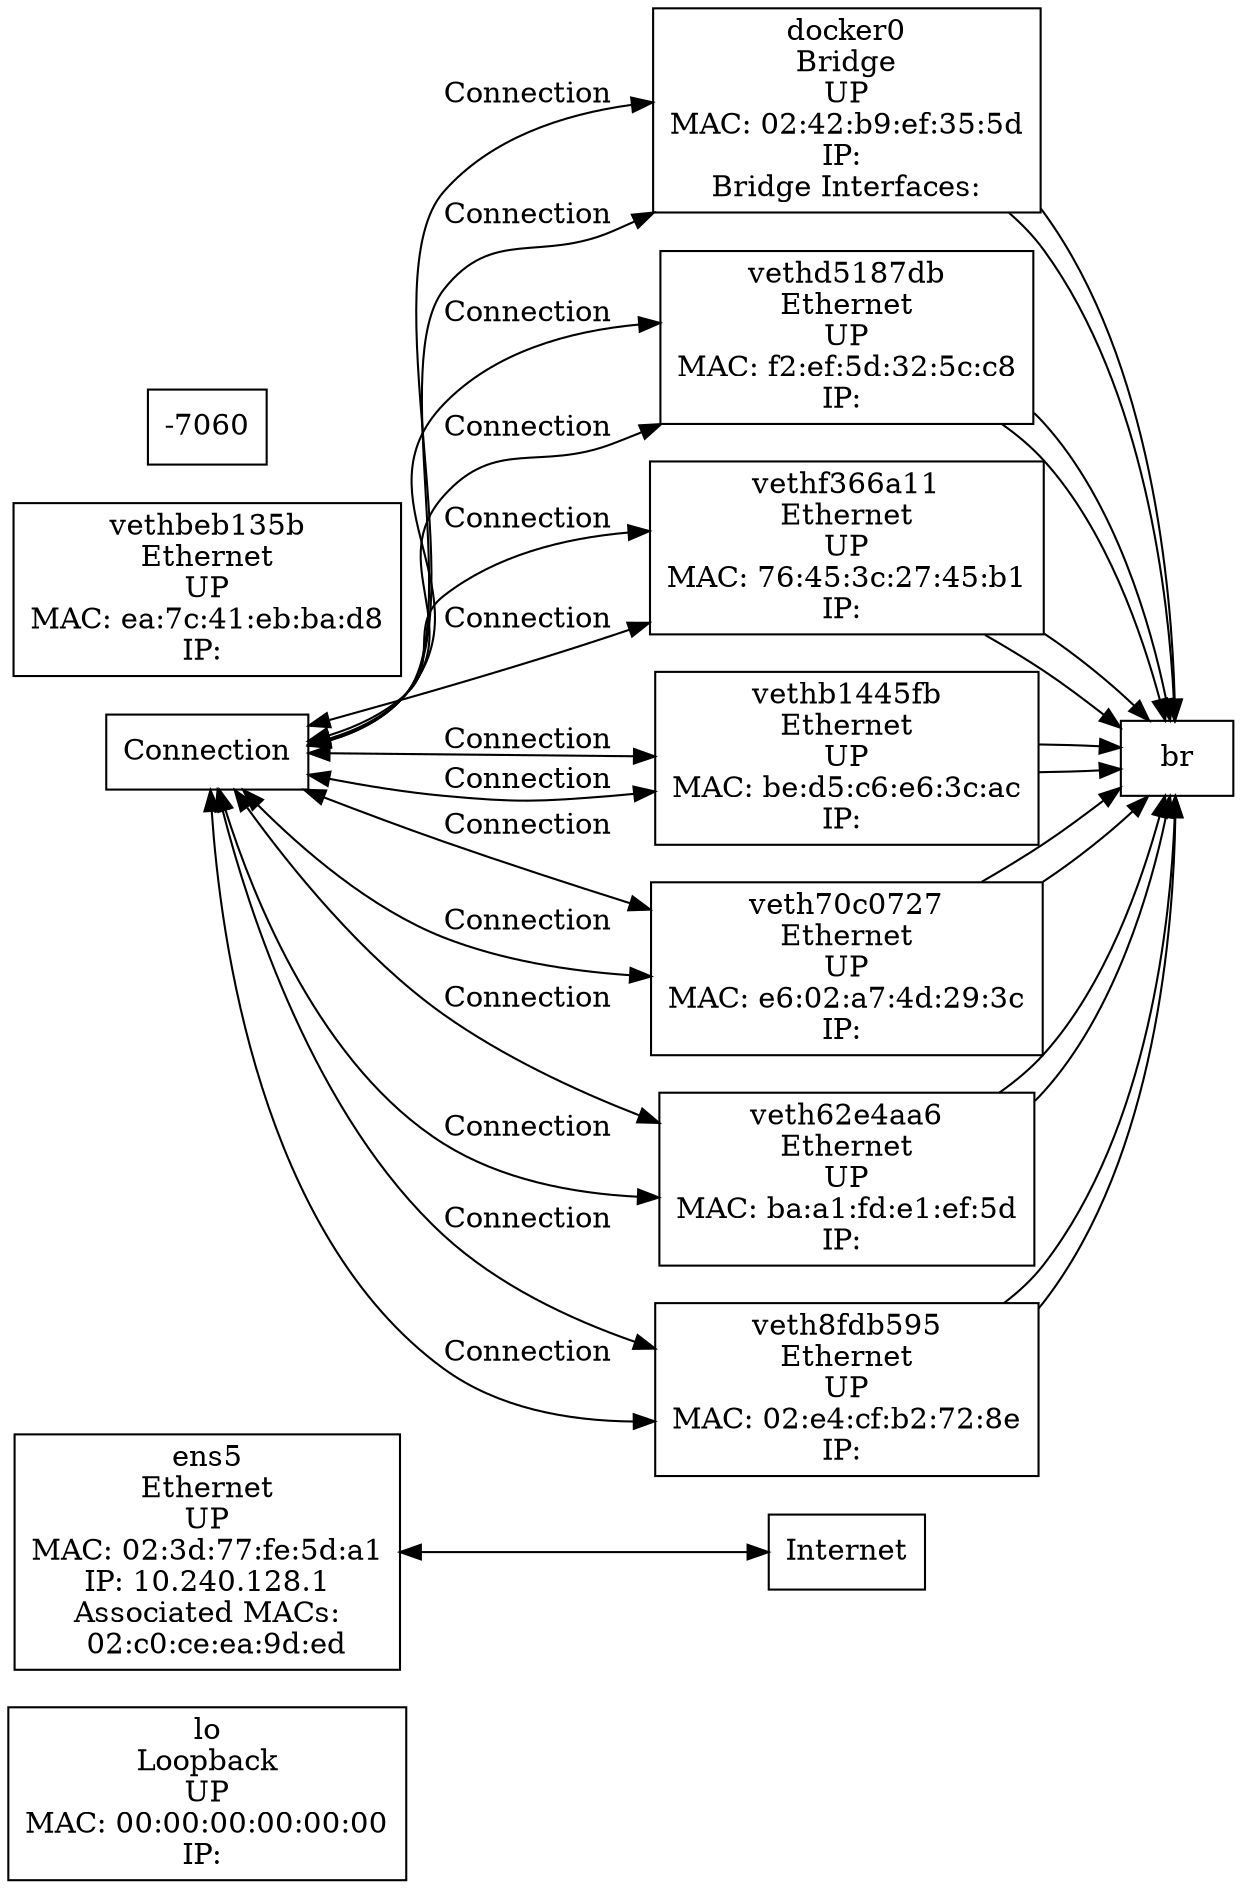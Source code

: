 digraph network_topology {
    rankdir=LR;
    node [shape=box];

    lo [label="lo\nLoopback\nUP\nMAC: 00:00:00:00:00:00\nIP: "];
    ens5 [label="ens5\nEthernet\nUP\nMAC: 02:3d:77:fe:5d:a1\nIP: 10.240.128.1\nAssociated MACs:\n  02:c0:ce:ea:9d:ed"];
    docker0 [label="docker0\nBridge\nUP\nMAC: 02:42:b9:ef:35:5d\nIP: \nBridge Interfaces:"];
    vethbeb135b [label="vethbeb135b\nEthernet\nUP\nMAC: ea:7c:41:eb:ba:d8\nIP: "];
    vethd5187db [label="vethd5187db\nEthernet\nUP\nMAC: f2:ef:5d:32:5c:c8\nIP: "];
    br-7060b668b2aa [label="br-7060b668b2aa\nBridge\nUP\nMAC: 02:42:d0:16:f9:30\nIP: \nBridge Interfaces:\n  veth62e4aa6\n  veth70c0727\n  veth8fdb595\n  vethb1445fb\n  vethf366a11\n  docker0\n  vethd5187db"];
    vethf366a11 [label="vethf366a11\nEthernet\nUP\nMAC: 76:45:3c:27:45:b1\nIP: "];
    vethb1445fb [label="vethb1445fb\nEthernet\nUP\nMAC: be:d5:c6:e6:3c:ac\nIP: "];
    veth70c0727 [label="veth70c0727\nEthernet\nUP\nMAC: e6:02:a7:4d:29:3c\nIP: "];
    veth62e4aa6 [label="veth62e4aa6\nEthernet\nUP\nMAC: ba:a1:fd:e1:ef:5d\nIP: "];
    veth8fdb595 [label="veth8fdb595\nEthernet\nUP\nMAC: 02:e4:cf:b2:72:8e\nIP: "];

    // Connections
    docker0 -> br-7060b668b2aa [dir=both, label="Connection"];
    docker0 -> br-7060b668b2aa [dir=both, label="Connection"];
    vethd5187db -> br-7060b668b2aa [dir=both, label="Connection"];
    vethd5187db -> br-7060b668b2aa [dir=both, label="Connection"];
    br-7060b668b2aa -> veth62e4aa6 [dir=both, label="Connection"];
    br-7060b668b2aa -> veth70c0727 [dir=both, label="Connection"];
    br-7060b668b2aa -> veth8fdb595 [dir=both, label="Connection"];
    br-7060b668b2aa -> vethb1445fb [dir=both, label="Connection"];
    br-7060b668b2aa -> vethf366a11 [dir=both, label="Connection"];
    br-7060b668b2aa -> docker0 [dir=both, label="Connection"];
    br-7060b668b2aa -> vethd5187db [dir=both, label="Connection"];
    br-7060b668b2aa -> veth62e4aa6 [dir=both, label="Connection"];
    br-7060b668b2aa -> veth70c0727 [dir=both, label="Connection"];
    br-7060b668b2aa -> veth8fdb595 [dir=both, label="Connection"];
    br-7060b668b2aa -> vethb1445fb [dir=both, label="Connection"];
    br-7060b668b2aa -> vethf366a11 [dir=both, label="Connection"];
    br-7060b668b2aa -> docker0 [dir=both, label="Connection"];
    br-7060b668b2aa -> vethd5187db [dir=both, label="Connection"];
    vethf366a11 -> br-7060b668b2aa [dir=both, label="Connection"];
    vethf366a11 -> br-7060b668b2aa [dir=both, label="Connection"];
    vethb1445fb -> br-7060b668b2aa [dir=both, label="Connection"];
    vethb1445fb -> br-7060b668b2aa [dir=both, label="Connection"];
    veth70c0727 -> br-7060b668b2aa [dir=both, label="Connection"];
    veth70c0727 -> br-7060b668b2aa [dir=both, label="Connection"];
    veth62e4aa6 -> br-7060b668b2aa [dir=both, label="Connection"];
    veth62e4aa6 -> br-7060b668b2aa [dir=both, label="Connection"];
    veth8fdb595 -> br-7060b668b2aa [dir=both, label="Connection"];
    veth8fdb595 -> br-7060b668b2aa [dir=both, label="Connection"];

    // External network connection
    internet [shape=cloud, label="Internet"];
    ens5 -> internet [dir=both];
}
